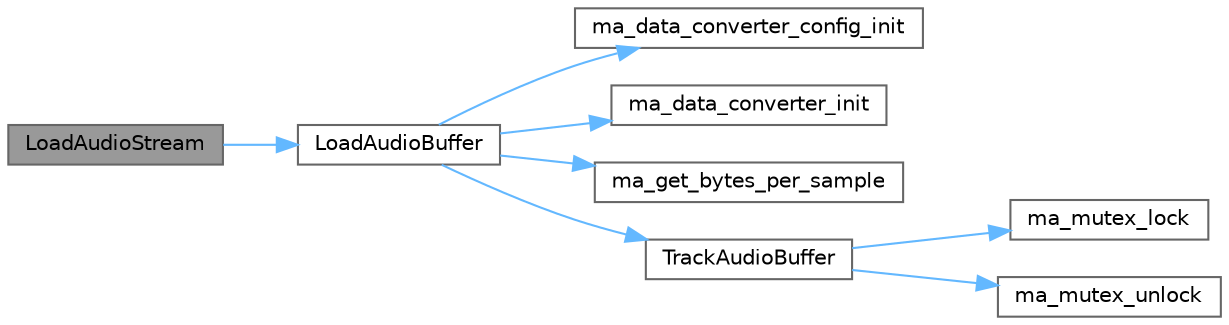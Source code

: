 digraph "LoadAudioStream"
{
 // LATEX_PDF_SIZE
  bgcolor="transparent";
  edge [fontname=Helvetica,fontsize=10,labelfontname=Helvetica,labelfontsize=10];
  node [fontname=Helvetica,fontsize=10,shape=box,height=0.2,width=0.4];
  rankdir="LR";
  Node1 [id="Node000001",label="LoadAudioStream",height=0.2,width=0.4,color="gray40", fillcolor="grey60", style="filled", fontcolor="black",tooltip=" "];
  Node1 -> Node2 [id="edge8_Node000001_Node000002",color="steelblue1",style="solid",tooltip=" "];
  Node2 [id="Node000002",label="LoadAudioBuffer",height=0.2,width=0.4,color="grey40", fillcolor="white", style="filled",URL="$_classes_2lib_2raudio_8c.html#aef1f0cc18e0345f8e7549fb70db0a983",tooltip=" "];
  Node2 -> Node3 [id="edge9_Node000002_Node000003",color="steelblue1",style="solid",tooltip=" "];
  Node3 [id="Node000003",label="ma_data_converter_config_init",height=0.2,width=0.4,color="grey40", fillcolor="white", style="filled",URL="$_classes_2lib_2external_2miniaudio_8h.html#a1529efd5e047dd771d0cac4e02cb4d2d",tooltip=" "];
  Node2 -> Node4 [id="edge10_Node000002_Node000004",color="steelblue1",style="solid",tooltip=" "];
  Node4 [id="Node000004",label="ma_data_converter_init",height=0.2,width=0.4,color="grey40", fillcolor="white", style="filled",URL="$_classes_2lib_2external_2miniaudio_8h.html#a47767e5f9282b2815b0acba980c8f8ce",tooltip=" "];
  Node2 -> Node5 [id="edge11_Node000002_Node000005",color="steelblue1",style="solid",tooltip=" "];
  Node5 [id="Node000005",label="ma_get_bytes_per_sample",height=0.2,width=0.4,color="grey40", fillcolor="white", style="filled",URL="$_classes_2lib_2external_2miniaudio_8h.html#a040b6692a7503d59188e69e9fb1fef5b",tooltip=" "];
  Node2 -> Node6 [id="edge12_Node000002_Node000006",color="steelblue1",style="solid",tooltip=" "];
  Node6 [id="Node000006",label="TrackAudioBuffer",height=0.2,width=0.4,color="grey40", fillcolor="white", style="filled",URL="$_classes_2lib_2raudio_8c.html#a912517d1d741f983893b3d5d5afd8c10",tooltip=" "];
  Node6 -> Node7 [id="edge13_Node000006_Node000007",color="steelblue1",style="solid",tooltip=" "];
  Node7 [id="Node000007",label="ma_mutex_lock",height=0.2,width=0.4,color="grey40", fillcolor="white", style="filled",URL="$_classes_2lib_2external_2miniaudio_8h.html#a5d8aeed0e717c641c352764709c32312",tooltip=" "];
  Node6 -> Node8 [id="edge14_Node000006_Node000008",color="steelblue1",style="solid",tooltip=" "];
  Node8 [id="Node000008",label="ma_mutex_unlock",height=0.2,width=0.4,color="grey40", fillcolor="white", style="filled",URL="$_classes_2lib_2external_2miniaudio_8h.html#a12009edd971099a6787441e140e0efef",tooltip=" "];
}
